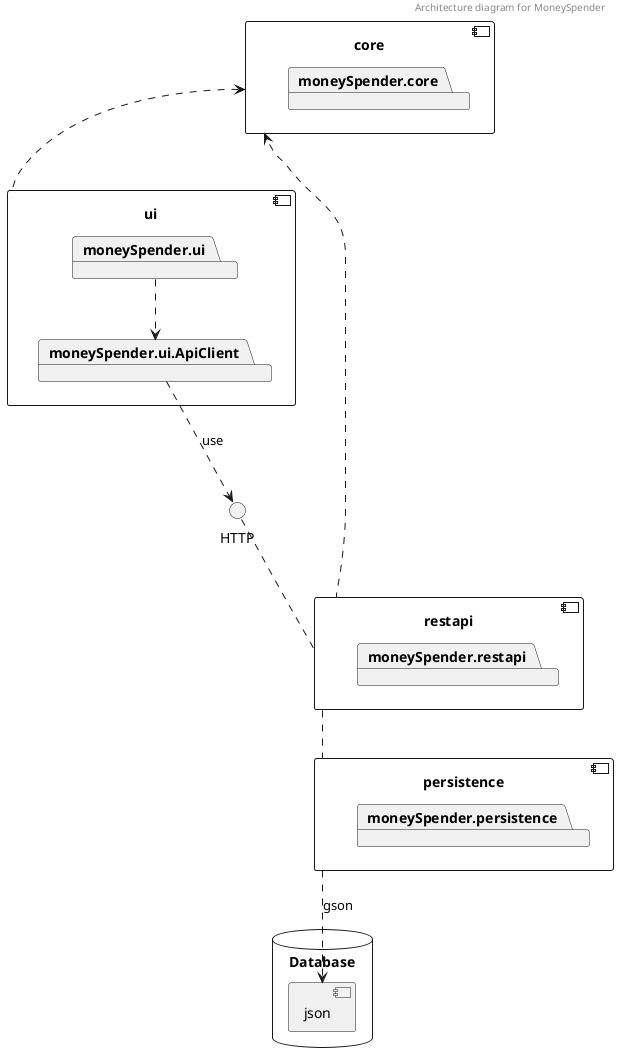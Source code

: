 @startuml

header Architecture diagram for MoneySpender

together {
component ui {
    package moneySpender.ui
    package moneySpender.ui.ApiClient
}

moneySpender.ui.ApiClient ..> HTTP : use
moneySpender.ui ..> moneySpender.ui.ApiClient

}

cloud restapi {
    component restapi {
        package moneySpender.restapi{
        }

    }
    
}
component core {
    package moneySpender.core
    package moneySpender.core
}

database "Database" {
  component json {
    }
}

component persistence{
    package moneySpender.persistence

}
persistence ..> json : gson
restapi .. persistence
core <.. restapi
core <.. ui

HTTP .. restapi 
@enduml